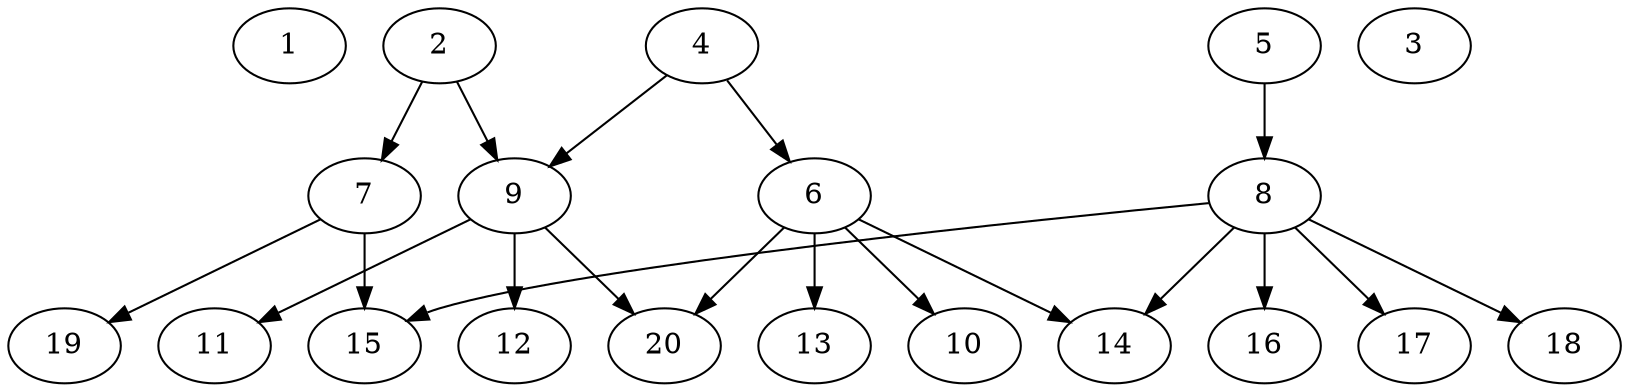 // DAG automatically generated by daggen at Sat Jul 27 15:38:39 2019
// ./daggen --dot -n 20 --ccr 0.5 --fat 0.7 --regular 0.5 --density 0.4 --mindata 5242880 --maxdata 52428800 
digraph G {
  1 [size="70209536", alpha="0.14", expect_size="35104768"] 
  2 [size="24764416", alpha="0.01", expect_size="12382208"] 
  2 -> 7 [size ="12382208"]
  2 -> 9 [size ="12382208"]
  3 [size="52584448", alpha="0.11", expect_size="26292224"] 
  4 [size="85350400", alpha="0.18", expect_size="42675200"] 
  4 -> 6 [size ="42675200"]
  4 -> 9 [size ="42675200"]
  5 [size="17348608", alpha="0.05", expect_size="8674304"] 
  5 -> 8 [size ="8674304"]
  6 [size="38535168", alpha="0.03", expect_size="19267584"] 
  6 -> 10 [size ="19267584"]
  6 -> 13 [size ="19267584"]
  6 -> 14 [size ="19267584"]
  6 -> 20 [size ="19267584"]
  7 [size="65540096", alpha="0.01", expect_size="32770048"] 
  7 -> 15 [size ="32770048"]
  7 -> 19 [size ="32770048"]
  8 [size="44875776", alpha="0.07", expect_size="22437888"] 
  8 -> 14 [size ="22437888"]
  8 -> 15 [size ="22437888"]
  8 -> 16 [size ="22437888"]
  8 -> 17 [size ="22437888"]
  8 -> 18 [size ="22437888"]
  9 [size="34093056", alpha="0.20", expect_size="17046528"] 
  9 -> 11 [size ="17046528"]
  9 -> 12 [size ="17046528"]
  9 -> 20 [size ="17046528"]
  10 [size="11694080", alpha="0.01", expect_size="5847040"] 
  11 [size="94961664", alpha="0.17", expect_size="47480832"] 
  12 [size="66326528", alpha="0.01", expect_size="33163264"] 
  13 [size="68917248", alpha="0.13", expect_size="34458624"] 
  14 [size="27162624", alpha="0.06", expect_size="13581312"] 
  15 [size="17461248", alpha="0.09", expect_size="8730624"] 
  16 [size="39487488", alpha="0.18", expect_size="19743744"] 
  17 [size="55293952", alpha="0.03", expect_size="27646976"] 
  18 [size="59666432", alpha="0.08", expect_size="29833216"] 
  19 [size="90542080", alpha="0.19", expect_size="45271040"] 
  20 [size="89870336", alpha="0.12", expect_size="44935168"] 
}
